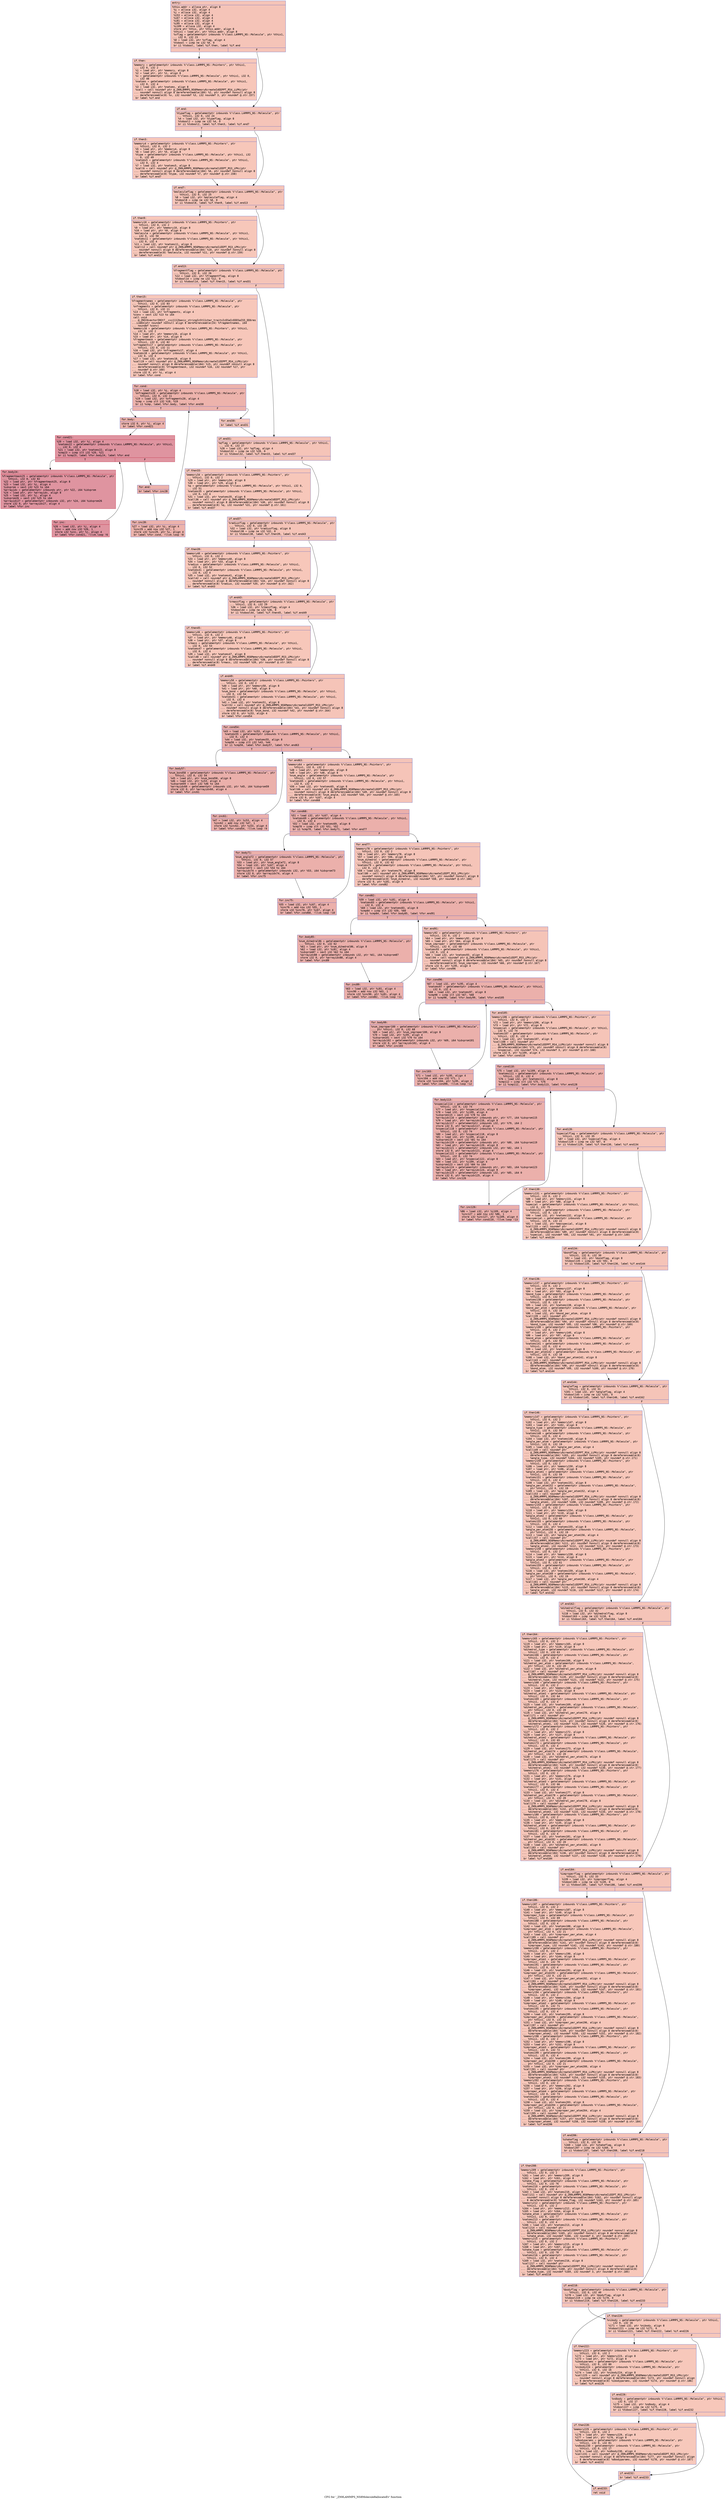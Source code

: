 digraph "CFG for '_ZN9LAMMPS_NS8Molecule8allocateEv' function" {
	label="CFG for '_ZN9LAMMPS_NS8Molecule8allocateEv' function";

	Node0x558e60829920 [shape=record,color="#3d50c3ff", style=filled, fillcolor="#e97a5f70" fontname="Courier",label="{entry:\l|  %this.addr = alloca ptr, align 8\l  %i = alloca i32, align 4\l  %j = alloca i32, align 4\l  %i53 = alloca i32, align 4\l  %i67 = alloca i32, align 4\l  %i81 = alloca i32, align 4\l  %i95 = alloca i32, align 4\l  %i109 = alloca i32, align 4\l  store ptr %this, ptr %this.addr, align 8\l  %this1 = load ptr, ptr %this.addr, align 8\l  %xflag = getelementptr inbounds %\"class.LAMMPS_NS::Molecule\", ptr %this1,\l... i32 0, i32 23\l  %0 = load i32, ptr %xflag, align 4\l  %tobool = icmp ne i32 %0, 0\l  br i1 %tobool, label %if.then, label %if.end\l|{<s0>T|<s1>F}}"];
	Node0x558e60829920:s0 -> Node0x558e6082a220[tooltip="entry -> if.then\nProbability 62.50%" ];
	Node0x558e60829920:s1 -> Node0x558e6082a290[tooltip="entry -> if.end\nProbability 37.50%" ];
	Node0x558e6082a220 [shape=record,color="#3d50c3ff", style=filled, fillcolor="#ec7f6370" fontname="Courier",label="{if.then:\l|  %memory = getelementptr inbounds %\"class.LAMMPS_NS::Pointers\", ptr %this1,\l... i32 0, i32 2\l  %1 = load ptr, ptr %memory, align 8\l  %2 = load ptr, ptr %1, align 8\l  %x = getelementptr inbounds %\"class.LAMMPS_NS::Molecule\", ptr %this1, i32 0,\l... i32 48\l  %natoms = getelementptr inbounds %\"class.LAMMPS_NS::Molecule\", ptr %this1,\l... i32 0, i32 4\l  %3 = load i32, ptr %natoms, align 8\l  %call = call noundef ptr @_ZN9LAMMPS_NS6Memory6createIdEEPPT_RS4_iiPKc(ptr\l... noundef nonnull align 8 dereferenceable(184) %2, ptr noundef nonnull align 8\l... dereferenceable(8) %x, i32 noundef %3, i32 noundef 3, ptr noundef @.str.157)\l  br label %if.end\l}"];
	Node0x558e6082a220 -> Node0x558e6082a290[tooltip="if.then -> if.end\nProbability 100.00%" ];
	Node0x558e6082a290 [shape=record,color="#3d50c3ff", style=filled, fillcolor="#e97a5f70" fontname="Courier",label="{if.end:\l|  %typeflag = getelementptr inbounds %\"class.LAMMPS_NS::Molecule\", ptr\l... %this1, i32 0, i32 24\l  %4 = load i32, ptr %typeflag, align 8\l  %tobool2 = icmp ne i32 %4, 0\l  br i1 %tobool2, label %if.then3, label %if.end7\l|{<s0>T|<s1>F}}"];
	Node0x558e6082a290:s0 -> Node0x558e6082acf0[tooltip="if.end -> if.then3\nProbability 62.50%" ];
	Node0x558e6082a290:s1 -> Node0x558e6082ad70[tooltip="if.end -> if.end7\nProbability 37.50%" ];
	Node0x558e6082acf0 [shape=record,color="#3d50c3ff", style=filled, fillcolor="#ec7f6370" fontname="Courier",label="{if.then3:\l|  %memory4 = getelementptr inbounds %\"class.LAMMPS_NS::Pointers\", ptr\l... %this1, i32 0, i32 2\l  %5 = load ptr, ptr %memory4, align 8\l  %6 = load ptr, ptr %5, align 8\l  %type = getelementptr inbounds %\"class.LAMMPS_NS::Molecule\", ptr %this1, i32\l... 0, i32 49\l  %natoms5 = getelementptr inbounds %\"class.LAMMPS_NS::Molecule\", ptr %this1,\l... i32 0, i32 4\l  %7 = load i32, ptr %natoms5, align 8\l  %call6 = call noundef ptr @_ZN9LAMMPS_NS6Memory6createIiEEPT_RS3_iPKc(ptr\l... noundef nonnull align 8 dereferenceable(184) %6, ptr noundef nonnull align 8\l... dereferenceable(8) %type, i32 noundef %7, ptr noundef @.str.158)\l  br label %if.end7\l}"];
	Node0x558e6082acf0 -> Node0x558e6082ad70[tooltip="if.then3 -> if.end7\nProbability 100.00%" ];
	Node0x558e6082ad70 [shape=record,color="#3d50c3ff", style=filled, fillcolor="#e97a5f70" fontname="Courier",label="{if.end7:\l|  %moleculeflag = getelementptr inbounds %\"class.LAMMPS_NS::Molecule\", ptr\l... %this1, i32 0, i32 25\l  %8 = load i32, ptr %moleculeflag, align 4\l  %tobool8 = icmp ne i32 %8, 0\l  br i1 %tobool8, label %if.then9, label %if.end13\l|{<s0>T|<s1>F}}"];
	Node0x558e6082ad70:s0 -> Node0x558e6082b870[tooltip="if.end7 -> if.then9\nProbability 62.50%" ];
	Node0x558e6082ad70:s1 -> Node0x558e6082b8f0[tooltip="if.end7 -> if.end13\nProbability 37.50%" ];
	Node0x558e6082b870 [shape=record,color="#3d50c3ff", style=filled, fillcolor="#ec7f6370" fontname="Courier",label="{if.then9:\l|  %memory10 = getelementptr inbounds %\"class.LAMMPS_NS::Pointers\", ptr\l... %this1, i32 0, i32 2\l  %9 = load ptr, ptr %memory10, align 8\l  %10 = load ptr, ptr %9, align 8\l  %molecule = getelementptr inbounds %\"class.LAMMPS_NS::Molecule\", ptr %this1,\l... i32 0, i32 50\l  %natoms11 = getelementptr inbounds %\"class.LAMMPS_NS::Molecule\", ptr %this1,\l... i32 0, i32 4\l  %11 = load i32, ptr %natoms11, align 8\l  %call12 = call noundef ptr @_ZN9LAMMPS_NS6Memory6createIiEEPT_RS3_iPKc(ptr\l... noundef nonnull align 8 dereferenceable(184) %10, ptr noundef nonnull align 8\l... dereferenceable(8) %molecule, i32 noundef %11, ptr noundef @.str.159)\l  br label %if.end13\l}"];
	Node0x558e6082b870 -> Node0x558e6082b8f0[tooltip="if.then9 -> if.end13\nProbability 100.00%" ];
	Node0x558e6082b8f0 [shape=record,color="#3d50c3ff", style=filled, fillcolor="#e97a5f70" fontname="Courier",label="{if.end13:\l|  %fragmentflag = getelementptr inbounds %\"class.LAMMPS_NS::Molecule\", ptr\l... %this1, i32 0, i32 26\l  %12 = load i32, ptr %fragmentflag, align 8\l  %tobool14 = icmp ne i32 %12, 0\l  br i1 %tobool14, label %if.then15, label %if.end31\l|{<s0>T|<s1>F}}"];
	Node0x558e6082b8f0:s0 -> Node0x558e6082c2a0[tooltip="if.end13 -> if.then15\nProbability 62.50%" ];
	Node0x558e6082b8f0:s1 -> Node0x558e6082c320[tooltip="if.end13 -> if.end31\nProbability 37.50%" ];
	Node0x558e6082c2a0 [shape=record,color="#3d50c3ff", style=filled, fillcolor="#ec7f6370" fontname="Courier",label="{if.then15:\l|  %fragmentnames = getelementptr inbounds %\"class.LAMMPS_NS::Molecule\", ptr\l... %this1, i32 0, i32 83\l  %nfragments = getelementptr inbounds %\"class.LAMMPS_NS::Molecule\", ptr\l... %this1, i32 0, i32 11\l  %13 = load i32, ptr %nfragments, align 4\l  %conv = sext i32 %13 to i64\l  call void\l... @_ZNSt6vectorINSt7__cxx1112basic_stringIcSt11char_traitsIcESaIcEEESaIS5_EE6res\l...izeEm(ptr noundef nonnull align 8 dereferenceable(24) %fragmentnames, i64\l... noundef %conv)\l  %memory16 = getelementptr inbounds %\"class.LAMMPS_NS::Pointers\", ptr %this1,\l... i32 0, i32 2\l  %14 = load ptr, ptr %memory16, align 8\l  %15 = load ptr, ptr %14, align 8\l  %fragmentmask = getelementptr inbounds %\"class.LAMMPS_NS::Molecule\", ptr\l... %this1, i32 0, i32 82\l  %nfragments17 = getelementptr inbounds %\"class.LAMMPS_NS::Molecule\", ptr\l... %this1, i32 0, i32 11\l  %16 = load i32, ptr %nfragments17, align 4\l  %natoms18 = getelementptr inbounds %\"class.LAMMPS_NS::Molecule\", ptr %this1,\l... i32 0, i32 4\l  %17 = load i32, ptr %natoms18, align 8\l  %call19 = call noundef ptr @_ZN9LAMMPS_NS6Memory6createIiEEPPT_RS4_iiPKc(ptr\l... noundef nonnull align 8 dereferenceable(184) %15, ptr noundef nonnull align 8\l... dereferenceable(8) %fragmentmask, i32 noundef %16, i32 noundef %17, ptr\l... noundef @.str.160)\l  store i32 0, ptr %i, align 4\l  br label %for.cond\l}"];
	Node0x558e6082c2a0 -> Node0x558e6082d170[tooltip="if.then15 -> for.cond\nProbability 100.00%" ];
	Node0x558e6082d170 [shape=record,color="#3d50c3ff", style=filled, fillcolor="#d6524470" fontname="Courier",label="{for.cond:\l|  %18 = load i32, ptr %i, align 4\l  %nfragments20 = getelementptr inbounds %\"class.LAMMPS_NS::Molecule\", ptr\l... %this1, i32 0, i32 11\l  %19 = load i32, ptr %nfragments20, align 4\l  %cmp = icmp slt i32 %18, %19\l  br i1 %cmp, label %for.body, label %for.end30\l|{<s0>T|<s1>F}}"];
	Node0x558e6082d170:s0 -> Node0x558e6082d4b0[tooltip="for.cond -> for.body\nProbability 96.88%" ];
	Node0x558e6082d170:s1 -> Node0x558e6082b150[tooltip="for.cond -> for.end30\nProbability 3.12%" ];
	Node0x558e6082d4b0 [shape=record,color="#3d50c3ff", style=filled, fillcolor="#d6524470" fontname="Courier",label="{for.body:\l|  store i32 0, ptr %j, align 4\l  br label %for.cond21\l}"];
	Node0x558e6082d4b0 -> Node0x558e6082b350[tooltip="for.body -> for.cond21\nProbability 100.00%" ];
	Node0x558e6082b350 [shape=record,color="#b70d28ff", style=filled, fillcolor="#b70d2870" fontname="Courier",label="{for.cond21:\l|  %20 = load i32, ptr %j, align 4\l  %natoms22 = getelementptr inbounds %\"class.LAMMPS_NS::Molecule\", ptr %this1,\l... i32 0, i32 4\l  %21 = load i32, ptr %natoms22, align 8\l  %cmp23 = icmp slt i32 %20, %21\l  br i1 %cmp23, label %for.body24, label %for.end\l|{<s0>T|<s1>F}}"];
	Node0x558e6082b350:s0 -> Node0x558e6084fc20[tooltip="for.cond21 -> for.body24\nProbability 96.88%" ];
	Node0x558e6082b350:s1 -> Node0x558e6084fca0[tooltip="for.cond21 -> for.end\nProbability 3.12%" ];
	Node0x558e6084fc20 [shape=record,color="#b70d28ff", style=filled, fillcolor="#b70d2870" fontname="Courier",label="{for.body24:\l|  %fragmentmask25 = getelementptr inbounds %\"class.LAMMPS_NS::Molecule\", ptr\l... %this1, i32 0, i32 82\l  %22 = load ptr, ptr %fragmentmask25, align 8\l  %23 = load i32, ptr %i, align 4\l  %idxprom = sext i32 %23 to i64\l  %arrayidx = getelementptr inbounds ptr, ptr %22, i64 %idxprom\l  %24 = load ptr, ptr %arrayidx, align 8\l  %25 = load i32, ptr %j, align 4\l  %idxprom26 = sext i32 %25 to i64\l  %arrayidx27 = getelementptr inbounds i32, ptr %24, i64 %idxprom26\l  store i32 0, ptr %arrayidx27, align 4\l  br label %for.inc\l}"];
	Node0x558e6084fc20 -> Node0x558e60850480[tooltip="for.body24 -> for.inc\nProbability 100.00%" ];
	Node0x558e60850480 [shape=record,color="#b70d28ff", style=filled, fillcolor="#b70d2870" fontname="Courier",label="{for.inc:\l|  %26 = load i32, ptr %j, align 4\l  %inc = add nsw i32 %26, 1\l  store i32 %inc, ptr %j, align 4\l  br label %for.cond21, !llvm.loop !6\l}"];
	Node0x558e60850480 -> Node0x558e6082b350[tooltip="for.inc -> for.cond21\nProbability 100.00%" ];
	Node0x558e6084fca0 [shape=record,color="#3d50c3ff", style=filled, fillcolor="#d6524470" fontname="Courier",label="{for.end:\l|  br label %for.inc28\l}"];
	Node0x558e6084fca0 -> Node0x558e608508b0[tooltip="for.end -> for.inc28\nProbability 100.00%" ];
	Node0x558e608508b0 [shape=record,color="#3d50c3ff", style=filled, fillcolor="#d6524470" fontname="Courier",label="{for.inc28:\l|  %27 = load i32, ptr %i, align 4\l  %inc29 = add nsw i32 %27, 1\l  store i32 %inc29, ptr %i, align 4\l  br label %for.cond, !llvm.loop !8\l}"];
	Node0x558e608508b0 -> Node0x558e6082d170[tooltip="for.inc28 -> for.cond\nProbability 100.00%" ];
	Node0x558e6082b150 [shape=record,color="#3d50c3ff", style=filled, fillcolor="#ec7f6370" fontname="Courier",label="{for.end30:\l|  br label %if.end31\l}"];
	Node0x558e6082b150 -> Node0x558e6082c320[tooltip="for.end30 -> if.end31\nProbability 100.00%" ];
	Node0x558e6082c320 [shape=record,color="#3d50c3ff", style=filled, fillcolor="#e97a5f70" fontname="Courier",label="{if.end31:\l|  %qflag = getelementptr inbounds %\"class.LAMMPS_NS::Molecule\", ptr %this1,\l... i32 0, i32 27\l  %28 = load i32, ptr %qflag, align 4\l  %tobool32 = icmp ne i32 %28, 0\l  br i1 %tobool32, label %if.then33, label %if.end37\l|{<s0>T|<s1>F}}"];
	Node0x558e6082c320:s0 -> Node0x558e60850fc0[tooltip="if.end31 -> if.then33\nProbability 62.50%" ];
	Node0x558e6082c320:s1 -> Node0x558e60851040[tooltip="if.end31 -> if.end37\nProbability 37.50%" ];
	Node0x558e60850fc0 [shape=record,color="#3d50c3ff", style=filled, fillcolor="#ec7f6370" fontname="Courier",label="{if.then33:\l|  %memory34 = getelementptr inbounds %\"class.LAMMPS_NS::Pointers\", ptr\l... %this1, i32 0, i32 2\l  %29 = load ptr, ptr %memory34, align 8\l  %30 = load ptr, ptr %29, align 8\l  %q = getelementptr inbounds %\"class.LAMMPS_NS::Molecule\", ptr %this1, i32 0,\l... i32 51\l  %natoms35 = getelementptr inbounds %\"class.LAMMPS_NS::Molecule\", ptr %this1,\l... i32 0, i32 4\l  %31 = load i32, ptr %natoms35, align 8\l  %call36 = call noundef ptr @_ZN9LAMMPS_NS6Memory6createIdEEPT_RS3_iPKc(ptr\l... noundef nonnull align 8 dereferenceable(184) %30, ptr noundef nonnull align 8\l... dereferenceable(8) %q, i32 noundef %31, ptr noundef @.str.161)\l  br label %if.end37\l}"];
	Node0x558e60850fc0 -> Node0x558e60851040[tooltip="if.then33 -> if.end37\nProbability 100.00%" ];
	Node0x558e60851040 [shape=record,color="#3d50c3ff", style=filled, fillcolor="#e97a5f70" fontname="Courier",label="{if.end37:\l|  %radiusflag = getelementptr inbounds %\"class.LAMMPS_NS::Molecule\", ptr\l... %this1, i32 0, i32 28\l  %32 = load i32, ptr %radiusflag, align 8\l  %tobool38 = icmp ne i32 %32, 0\l  br i1 %tobool38, label %if.then39, label %if.end43\l|{<s0>T|<s1>F}}"];
	Node0x558e60851040:s0 -> Node0x558e60851ae0[tooltip="if.end37 -> if.then39\nProbability 62.50%" ];
	Node0x558e60851040:s1 -> Node0x558e60851b60[tooltip="if.end37 -> if.end43\nProbability 37.50%" ];
	Node0x558e60851ae0 [shape=record,color="#3d50c3ff", style=filled, fillcolor="#ec7f6370" fontname="Courier",label="{if.then39:\l|  %memory40 = getelementptr inbounds %\"class.LAMMPS_NS::Pointers\", ptr\l... %this1, i32 0, i32 2\l  %33 = load ptr, ptr %memory40, align 8\l  %34 = load ptr, ptr %33, align 8\l  %radius = getelementptr inbounds %\"class.LAMMPS_NS::Molecule\", ptr %this1,\l... i32 0, i32 52\l  %natoms41 = getelementptr inbounds %\"class.LAMMPS_NS::Molecule\", ptr %this1,\l... i32 0, i32 4\l  %35 = load i32, ptr %natoms41, align 8\l  %call42 = call noundef ptr @_ZN9LAMMPS_NS6Memory6createIdEEPT_RS3_iPKc(ptr\l... noundef nonnull align 8 dereferenceable(184) %34, ptr noundef nonnull align 8\l... dereferenceable(8) %radius, i32 noundef %35, ptr noundef @.str.162)\l  br label %if.end43\l}"];
	Node0x558e60851ae0 -> Node0x558e60851b60[tooltip="if.then39 -> if.end43\nProbability 100.00%" ];
	Node0x558e60851b60 [shape=record,color="#3d50c3ff", style=filled, fillcolor="#e97a5f70" fontname="Courier",label="{if.end43:\l|  %rmassflag = getelementptr inbounds %\"class.LAMMPS_NS::Molecule\", ptr\l... %this1, i32 0, i32 29\l  %36 = load i32, ptr %rmassflag, align 4\l  %tobool44 = icmp ne i32 %36, 0\l  br i1 %tobool44, label %if.then45, label %if.end49\l|{<s0>T|<s1>F}}"];
	Node0x558e60851b60:s0 -> Node0x558e60852520[tooltip="if.end43 -> if.then45\nProbability 62.50%" ];
	Node0x558e60851b60:s1 -> Node0x558e608525a0[tooltip="if.end43 -> if.end49\nProbability 37.50%" ];
	Node0x558e60852520 [shape=record,color="#3d50c3ff", style=filled, fillcolor="#ec7f6370" fontname="Courier",label="{if.then45:\l|  %memory46 = getelementptr inbounds %\"class.LAMMPS_NS::Pointers\", ptr\l... %this1, i32 0, i32 2\l  %37 = load ptr, ptr %memory46, align 8\l  %38 = load ptr, ptr %37, align 8\l  %rmass = getelementptr inbounds %\"class.LAMMPS_NS::Molecule\", ptr %this1,\l... i32 0, i32 53\l  %natoms47 = getelementptr inbounds %\"class.LAMMPS_NS::Molecule\", ptr %this1,\l... i32 0, i32 4\l  %39 = load i32, ptr %natoms47, align 8\l  %call48 = call noundef ptr @_ZN9LAMMPS_NS6Memory6createIdEEPT_RS3_iPKc(ptr\l... noundef nonnull align 8 dereferenceable(184) %38, ptr noundef nonnull align 8\l... dereferenceable(8) %rmass, i32 noundef %39, ptr noundef @.str.163)\l  br label %if.end49\l}"];
	Node0x558e60852520 -> Node0x558e608525a0[tooltip="if.then45 -> if.end49\nProbability 100.00%" ];
	Node0x558e608525a0 [shape=record,color="#3d50c3ff", style=filled, fillcolor="#e97a5f70" fontname="Courier",label="{if.end49:\l|  %memory50 = getelementptr inbounds %\"class.LAMMPS_NS::Pointers\", ptr\l... %this1, i32 0, i32 2\l  %40 = load ptr, ptr %memory50, align 8\l  %41 = load ptr, ptr %40, align 8\l  %num_bond = getelementptr inbounds %\"class.LAMMPS_NS::Molecule\", ptr %this1,\l... i32 0, i32 54\l  %natoms51 = getelementptr inbounds %\"class.LAMMPS_NS::Molecule\", ptr %this1,\l... i32 0, i32 4\l  %42 = load i32, ptr %natoms51, align 8\l  %call52 = call noundef ptr @_ZN9LAMMPS_NS6Memory6createIiEEPT_RS3_iPKc(ptr\l... noundef nonnull align 8 dereferenceable(184) %41, ptr noundef nonnull align 8\l... dereferenceable(8) %num_bond, i32 noundef %42, ptr noundef @.str.164)\l  store i32 0, ptr %i53, align 4\l  br label %for.cond54\l}"];
	Node0x558e608525a0 -> Node0x558e60853380[tooltip="if.end49 -> for.cond54\nProbability 100.00%" ];
	Node0x558e60853380 [shape=record,color="#3d50c3ff", style=filled, fillcolor="#d24b4070" fontname="Courier",label="{for.cond54:\l|  %43 = load i32, ptr %i53, align 4\l  %natoms55 = getelementptr inbounds %\"class.LAMMPS_NS::Molecule\", ptr %this1,\l... i32 0, i32 4\l  %44 = load i32, ptr %natoms55, align 8\l  %cmp56 = icmp slt i32 %43, %44\l  br i1 %cmp56, label %for.body57, label %for.end63\l|{<s0>T|<s1>F}}"];
	Node0x558e60853380:s0 -> Node0x558e6084f390[tooltip="for.cond54 -> for.body57\nProbability 96.88%" ];
	Node0x558e60853380:s1 -> Node0x558e6084f410[tooltip="for.cond54 -> for.end63\nProbability 3.12%" ];
	Node0x558e6084f390 [shape=record,color="#3d50c3ff", style=filled, fillcolor="#d24b4070" fontname="Courier",label="{for.body57:\l|  %num_bond58 = getelementptr inbounds %\"class.LAMMPS_NS::Molecule\", ptr\l... %this1, i32 0, i32 54\l  %45 = load ptr, ptr %num_bond58, align 8\l  %46 = load i32, ptr %i53, align 4\l  %idxprom59 = sext i32 %46 to i64\l  %arrayidx60 = getelementptr inbounds i32, ptr %45, i64 %idxprom59\l  store i32 0, ptr %arrayidx60, align 4\l  br label %for.inc61\l}"];
	Node0x558e6084f390 -> Node0x558e6084f940[tooltip="for.body57 -> for.inc61\nProbability 100.00%" ];
	Node0x558e6084f940 [shape=record,color="#3d50c3ff", style=filled, fillcolor="#d24b4070" fontname="Courier",label="{for.inc61:\l|  %47 = load i32, ptr %i53, align 4\l  %inc62 = add nsw i32 %47, 1\l  store i32 %inc62, ptr %i53, align 4\l  br label %for.cond54, !llvm.loop !9\l}"];
	Node0x558e6084f940 -> Node0x558e60853380[tooltip="for.inc61 -> for.cond54\nProbability 100.00%" ];
	Node0x558e6084f410 [shape=record,color="#3d50c3ff", style=filled, fillcolor="#e97a5f70" fontname="Courier",label="{for.end63:\l|  %memory64 = getelementptr inbounds %\"class.LAMMPS_NS::Pointers\", ptr\l... %this1, i32 0, i32 2\l  %48 = load ptr, ptr %memory64, align 8\l  %49 = load ptr, ptr %48, align 8\l  %num_angle = getelementptr inbounds %\"class.LAMMPS_NS::Molecule\", ptr\l... %this1, i32 0, i32 57\l  %natoms65 = getelementptr inbounds %\"class.LAMMPS_NS::Molecule\", ptr %this1,\l... i32 0, i32 4\l  %50 = load i32, ptr %natoms65, align 8\l  %call66 = call noundef ptr @_ZN9LAMMPS_NS6Memory6createIiEEPT_RS3_iPKc(ptr\l... noundef nonnull align 8 dereferenceable(184) %49, ptr noundef nonnull align 8\l... dereferenceable(8) %num_angle, i32 noundef %50, ptr noundef @.str.165)\l  store i32 0, ptr %i67, align 4\l  br label %for.cond68\l}"];
	Node0x558e6084f410 -> Node0x558e608555b0[tooltip="for.end63 -> for.cond68\nProbability 100.00%" ];
	Node0x558e608555b0 [shape=record,color="#3d50c3ff", style=filled, fillcolor="#d24b4070" fontname="Courier",label="{for.cond68:\l|  %51 = load i32, ptr %i67, align 4\l  %natoms69 = getelementptr inbounds %\"class.LAMMPS_NS::Molecule\", ptr %this1,\l... i32 0, i32 4\l  %52 = load i32, ptr %natoms69, align 8\l  %cmp70 = icmp slt i32 %51, %52\l  br i1 %cmp70, label %for.body71, label %for.end77\l|{<s0>T|<s1>F}}"];
	Node0x558e608555b0:s0 -> Node0x558e608558f0[tooltip="for.cond68 -> for.body71\nProbability 96.88%" ];
	Node0x558e608555b0:s1 -> Node0x558e60855970[tooltip="for.cond68 -> for.end77\nProbability 3.12%" ];
	Node0x558e608558f0 [shape=record,color="#3d50c3ff", style=filled, fillcolor="#d24b4070" fontname="Courier",label="{for.body71:\l|  %num_angle72 = getelementptr inbounds %\"class.LAMMPS_NS::Molecule\", ptr\l... %this1, i32 0, i32 57\l  %53 = load ptr, ptr %num_angle72, align 8\l  %54 = load i32, ptr %i67, align 4\l  %idxprom73 = sext i32 %54 to i64\l  %arrayidx74 = getelementptr inbounds i32, ptr %53, i64 %idxprom73\l  store i32 0, ptr %arrayidx74, align 4\l  br label %for.inc75\l}"];
	Node0x558e608558f0 -> Node0x558e60855ea0[tooltip="for.body71 -> for.inc75\nProbability 100.00%" ];
	Node0x558e60855ea0 [shape=record,color="#3d50c3ff", style=filled, fillcolor="#d24b4070" fontname="Courier",label="{for.inc75:\l|  %55 = load i32, ptr %i67, align 4\l  %inc76 = add nsw i32 %55, 1\l  store i32 %inc76, ptr %i67, align 4\l  br label %for.cond68, !llvm.loop !10\l}"];
	Node0x558e60855ea0 -> Node0x558e608555b0[tooltip="for.inc75 -> for.cond68\nProbability 100.00%" ];
	Node0x558e60855970 [shape=record,color="#3d50c3ff", style=filled, fillcolor="#e97a5f70" fontname="Courier",label="{for.end77:\l|  %memory78 = getelementptr inbounds %\"class.LAMMPS_NS::Pointers\", ptr\l... %this1, i32 0, i32 2\l  %56 = load ptr, ptr %memory78, align 8\l  %57 = load ptr, ptr %56, align 8\l  %num_dihedral = getelementptr inbounds %\"class.LAMMPS_NS::Molecule\", ptr\l... %this1, i32 0, i32 62\l  %natoms79 = getelementptr inbounds %\"class.LAMMPS_NS::Molecule\", ptr %this1,\l... i32 0, i32 4\l  %58 = load i32, ptr %natoms79, align 8\l  %call80 = call noundef ptr @_ZN9LAMMPS_NS6Memory6createIiEEPT_RS3_iPKc(ptr\l... noundef nonnull align 8 dereferenceable(184) %57, ptr noundef nonnull align 8\l... dereferenceable(8) %num_dihedral, i32 noundef %58, ptr noundef @.str.166)\l  store i32 0, ptr %i81, align 4\l  br label %for.cond82\l}"];
	Node0x558e60855970 -> Node0x558e608569d0[tooltip="for.end77 -> for.cond82\nProbability 100.00%" ];
	Node0x558e608569d0 [shape=record,color="#3d50c3ff", style=filled, fillcolor="#d24b4070" fontname="Courier",label="{for.cond82:\l|  %59 = load i32, ptr %i81, align 4\l  %natoms83 = getelementptr inbounds %\"class.LAMMPS_NS::Molecule\", ptr %this1,\l... i32 0, i32 4\l  %60 = load i32, ptr %natoms83, align 8\l  %cmp84 = icmp slt i32 %59, %60\l  br i1 %cmp84, label %for.body85, label %for.end91\l|{<s0>T|<s1>F}}"];
	Node0x558e608569d0:s0 -> Node0x558e60856d10[tooltip="for.cond82 -> for.body85\nProbability 96.88%" ];
	Node0x558e608569d0:s1 -> Node0x558e60856d90[tooltip="for.cond82 -> for.end91\nProbability 3.12%" ];
	Node0x558e60856d10 [shape=record,color="#3d50c3ff", style=filled, fillcolor="#d24b4070" fontname="Courier",label="{for.body85:\l|  %num_dihedral86 = getelementptr inbounds %\"class.LAMMPS_NS::Molecule\", ptr\l... %this1, i32 0, i32 62\l  %61 = load ptr, ptr %num_dihedral86, align 8\l  %62 = load i32, ptr %i81, align 4\l  %idxprom87 = sext i32 %62 to i64\l  %arrayidx88 = getelementptr inbounds i32, ptr %61, i64 %idxprom87\l  store i32 0, ptr %arrayidx88, align 4\l  br label %for.inc89\l}"];
	Node0x558e60856d10 -> Node0x558e608572c0[tooltip="for.body85 -> for.inc89\nProbability 100.00%" ];
	Node0x558e608572c0 [shape=record,color="#3d50c3ff", style=filled, fillcolor="#d24b4070" fontname="Courier",label="{for.inc89:\l|  %63 = load i32, ptr %i81, align 4\l  %inc90 = add nsw i32 %63, 1\l  store i32 %inc90, ptr %i81, align 4\l  br label %for.cond82, !llvm.loop !11\l}"];
	Node0x558e608572c0 -> Node0x558e608569d0[tooltip="for.inc89 -> for.cond82\nProbability 100.00%" ];
	Node0x558e60856d90 [shape=record,color="#3d50c3ff", style=filled, fillcolor="#e97a5f70" fontname="Courier",label="{for.end91:\l|  %memory92 = getelementptr inbounds %\"class.LAMMPS_NS::Pointers\", ptr\l... %this1, i32 0, i32 2\l  %64 = load ptr, ptr %memory92, align 8\l  %65 = load ptr, ptr %64, align 8\l  %num_improper = getelementptr inbounds %\"class.LAMMPS_NS::Molecule\", ptr\l... %this1, i32 0, i32 68\l  %natoms93 = getelementptr inbounds %\"class.LAMMPS_NS::Molecule\", ptr %this1,\l... i32 0, i32 4\l  %66 = load i32, ptr %natoms93, align 8\l  %call94 = call noundef ptr @_ZN9LAMMPS_NS6Memory6createIiEEPT_RS3_iPKc(ptr\l... noundef nonnull align 8 dereferenceable(184) %65, ptr noundef nonnull align 8\l... dereferenceable(8) %num_improper, i32 noundef %66, ptr noundef @.str.167)\l  store i32 0, ptr %i95, align 4\l  br label %for.cond96\l}"];
	Node0x558e60856d90 -> Node0x558e60857df0[tooltip="for.end91 -> for.cond96\nProbability 100.00%" ];
	Node0x558e60857df0 [shape=record,color="#3d50c3ff", style=filled, fillcolor="#d24b4070" fontname="Courier",label="{for.cond96:\l|  %67 = load i32, ptr %i95, align 4\l  %natoms97 = getelementptr inbounds %\"class.LAMMPS_NS::Molecule\", ptr %this1,\l... i32 0, i32 4\l  %68 = load i32, ptr %natoms97, align 8\l  %cmp98 = icmp slt i32 %67, %68\l  br i1 %cmp98, label %for.body99, label %for.end105\l|{<s0>T|<s1>F}}"];
	Node0x558e60857df0:s0 -> Node0x558e60858130[tooltip="for.cond96 -> for.body99\nProbability 96.88%" ];
	Node0x558e60857df0:s1 -> Node0x558e608581b0[tooltip="for.cond96 -> for.end105\nProbability 3.12%" ];
	Node0x558e60858130 [shape=record,color="#3d50c3ff", style=filled, fillcolor="#d24b4070" fontname="Courier",label="{for.body99:\l|  %num_improper100 = getelementptr inbounds %\"class.LAMMPS_NS::Molecule\",\l... ptr %this1, i32 0, i32 68\l  %69 = load ptr, ptr %num_improper100, align 8\l  %70 = load i32, ptr %i95, align 4\l  %idxprom101 = sext i32 %70 to i64\l  %arrayidx102 = getelementptr inbounds i32, ptr %69, i64 %idxprom101\l  store i32 0, ptr %arrayidx102, align 4\l  br label %for.inc103\l}"];
	Node0x558e60858130 -> Node0x558e608586e0[tooltip="for.body99 -> for.inc103\nProbability 100.00%" ];
	Node0x558e608586e0 [shape=record,color="#3d50c3ff", style=filled, fillcolor="#d24b4070" fontname="Courier",label="{for.inc103:\l|  %71 = load i32, ptr %i95, align 4\l  %inc104 = add nsw i32 %71, 1\l  store i32 %inc104, ptr %i95, align 4\l  br label %for.cond96, !llvm.loop !12\l}"];
	Node0x558e608586e0 -> Node0x558e60857df0[tooltip="for.inc103 -> for.cond96\nProbability 100.00%" ];
	Node0x558e608581b0 [shape=record,color="#3d50c3ff", style=filled, fillcolor="#e97a5f70" fontname="Courier",label="{for.end105:\l|  %memory106 = getelementptr inbounds %\"class.LAMMPS_NS::Pointers\", ptr\l... %this1, i32 0, i32 2\l  %72 = load ptr, ptr %memory106, align 8\l  %73 = load ptr, ptr %72, align 8\l  %nspecial = getelementptr inbounds %\"class.LAMMPS_NS::Molecule\", ptr %this1,\l... i32 0, i32 74\l  %natoms107 = getelementptr inbounds %\"class.LAMMPS_NS::Molecule\", ptr\l... %this1, i32 0, i32 4\l  %74 = load i32, ptr %natoms107, align 8\l  %call108 = call noundef ptr\l... @_ZN9LAMMPS_NS6Memory6createIiEEPPT_RS4_iiPKc(ptr noundef nonnull align 8\l... dereferenceable(184) %73, ptr noundef nonnull align 8 dereferenceable(8)\l... %nspecial, i32 noundef %74, i32 noundef 3, ptr noundef @.str.168)\l  store i32 0, ptr %i109, align 4\l  br label %for.cond110\l}"];
	Node0x558e608581b0 -> Node0x558e60859230[tooltip="for.end105 -> for.cond110\nProbability 100.00%" ];
	Node0x558e60859230 [shape=record,color="#3d50c3ff", style=filled, fillcolor="#d24b4070" fontname="Courier",label="{for.cond110:\l|  %75 = load i32, ptr %i109, align 4\l  %natoms111 = getelementptr inbounds %\"class.LAMMPS_NS::Molecule\", ptr\l... %this1, i32 0, i32 4\l  %76 = load i32, ptr %natoms111, align 8\l  %cmp112 = icmp slt i32 %75, %76\l  br i1 %cmp112, label %for.body113, label %for.end128\l|{<s0>T|<s1>F}}"];
	Node0x558e60859230:s0 -> Node0x558e60859570[tooltip="for.cond110 -> for.body113\nProbability 96.88%" ];
	Node0x558e60859230:s1 -> Node0x558e608595f0[tooltip="for.cond110 -> for.end128\nProbability 3.12%" ];
	Node0x558e60859570 [shape=record,color="#3d50c3ff", style=filled, fillcolor="#d24b4070" fontname="Courier",label="{for.body113:\l|  %nspecial114 = getelementptr inbounds %\"class.LAMMPS_NS::Molecule\", ptr\l... %this1, i32 0, i32 74\l  %77 = load ptr, ptr %nspecial114, align 8\l  %78 = load i32, ptr %i109, align 4\l  %idxprom115 = sext i32 %78 to i64\l  %arrayidx116 = getelementptr inbounds ptr, ptr %77, i64 %idxprom115\l  %79 = load ptr, ptr %arrayidx116, align 8\l  %arrayidx117 = getelementptr inbounds i32, ptr %79, i64 2\l  store i32 0, ptr %arrayidx117, align 4\l  %nspecial118 = getelementptr inbounds %\"class.LAMMPS_NS::Molecule\", ptr\l... %this1, i32 0, i32 74\l  %80 = load ptr, ptr %nspecial118, align 8\l  %81 = load i32, ptr %i109, align 4\l  %idxprom119 = sext i32 %81 to i64\l  %arrayidx120 = getelementptr inbounds ptr, ptr %80, i64 %idxprom119\l  %82 = load ptr, ptr %arrayidx120, align 8\l  %arrayidx121 = getelementptr inbounds i32, ptr %82, i64 1\l  store i32 0, ptr %arrayidx121, align 4\l  %nspecial122 = getelementptr inbounds %\"class.LAMMPS_NS::Molecule\", ptr\l... %this1, i32 0, i32 74\l  %83 = load ptr, ptr %nspecial122, align 8\l  %84 = load i32, ptr %i109, align 4\l  %idxprom123 = sext i32 %84 to i64\l  %arrayidx124 = getelementptr inbounds ptr, ptr %83, i64 %idxprom123\l  %85 = load ptr, ptr %arrayidx124, align 8\l  %arrayidx125 = getelementptr inbounds i32, ptr %85, i64 0\l  store i32 0, ptr %arrayidx125, align 4\l  br label %for.inc126\l}"];
	Node0x558e60859570 -> Node0x558e6085a710[tooltip="for.body113 -> for.inc126\nProbability 100.00%" ];
	Node0x558e6085a710 [shape=record,color="#3d50c3ff", style=filled, fillcolor="#d24b4070" fontname="Courier",label="{for.inc126:\l|  %86 = load i32, ptr %i109, align 4\l  %inc127 = add nsw i32 %86, 1\l  store i32 %inc127, ptr %i109, align 4\l  br label %for.cond110, !llvm.loop !13\l}"];
	Node0x558e6085a710 -> Node0x558e60859230[tooltip="for.inc126 -> for.cond110\nProbability 100.00%" ];
	Node0x558e608595f0 [shape=record,color="#3d50c3ff", style=filled, fillcolor="#e97a5f70" fontname="Courier",label="{for.end128:\l|  %specialflag = getelementptr inbounds %\"class.LAMMPS_NS::Molecule\", ptr\l... %this1, i32 0, i32 35\l  %87 = load i32, ptr %specialflag, align 4\l  %tobool129 = icmp ne i32 %87, 0\l  br i1 %tobool129, label %if.then130, label %if.end134\l|{<s0>T|<s1>F}}"];
	Node0x558e608595f0:s0 -> Node0x558e6085ad40[tooltip="for.end128 -> if.then130\nProbability 62.50%" ];
	Node0x558e608595f0:s1 -> Node0x558e6085adc0[tooltip="for.end128 -> if.end134\nProbability 37.50%" ];
	Node0x558e6085ad40 [shape=record,color="#3d50c3ff", style=filled, fillcolor="#ec7f6370" fontname="Courier",label="{if.then130:\l|  %memory131 = getelementptr inbounds %\"class.LAMMPS_NS::Pointers\", ptr\l... %this1, i32 0, i32 2\l  %88 = load ptr, ptr %memory131, align 8\l  %89 = load ptr, ptr %88, align 8\l  %special = getelementptr inbounds %\"class.LAMMPS_NS::Molecule\", ptr %this1,\l... i32 0, i32 75\l  %natoms132 = getelementptr inbounds %\"class.LAMMPS_NS::Molecule\", ptr\l... %this1, i32 0, i32 4\l  %90 = load i32, ptr %natoms132, align 8\l  %maxspecial = getelementptr inbounds %\"class.LAMMPS_NS::Molecule\", ptr\l... %this1, i32 0, i32 22\l  %91 = load i32, ptr %maxspecial, align 8\l  %call133 = call noundef ptr\l... @_ZN9LAMMPS_NS6Memory6createIiEEPPT_RS4_iiPKc(ptr noundef nonnull align 8\l... dereferenceable(184) %89, ptr noundef nonnull align 8 dereferenceable(8)\l... %special, i32 noundef %90, i32 noundef %91, ptr noundef @.str.140)\l  br label %if.end134\l}"];
	Node0x558e6085ad40 -> Node0x558e6085adc0[tooltip="if.then130 -> if.end134\nProbability 100.00%" ];
	Node0x558e6085adc0 [shape=record,color="#3d50c3ff", style=filled, fillcolor="#e97a5f70" fontname="Courier",label="{if.end134:\l|  %bondflag = getelementptr inbounds %\"class.LAMMPS_NS::Molecule\", ptr\l... %this1, i32 0, i32 30\l  %92 = load i32, ptr %bondflag, align 8\l  %tobool135 = icmp ne i32 %92, 0\l  br i1 %tobool135, label %if.then136, label %if.end144\l|{<s0>T|<s1>F}}"];
	Node0x558e6085adc0:s0 -> Node0x558e6085b970[tooltip="if.end134 -> if.then136\nProbability 62.50%" ];
	Node0x558e6085adc0:s1 -> Node0x558e6085b9f0[tooltip="if.end134 -> if.end144\nProbability 37.50%" ];
	Node0x558e6085b970 [shape=record,color="#3d50c3ff", style=filled, fillcolor="#ec7f6370" fontname="Courier",label="{if.then136:\l|  %memory137 = getelementptr inbounds %\"class.LAMMPS_NS::Pointers\", ptr\l... %this1, i32 0, i32 2\l  %93 = load ptr, ptr %memory137, align 8\l  %94 = load ptr, ptr %93, align 8\l  %bond_type = getelementptr inbounds %\"class.LAMMPS_NS::Molecule\", ptr\l... %this1, i32 0, i32 55\l  %natoms138 = getelementptr inbounds %\"class.LAMMPS_NS::Molecule\", ptr\l... %this1, i32 0, i32 4\l  %95 = load i32, ptr %natoms138, align 8\l  %bond_per_atom = getelementptr inbounds %\"class.LAMMPS_NS::Molecule\", ptr\l... %this1, i32 0, i32 18\l  %96 = load i32, ptr %bond_per_atom, align 8\l  %call139 = call noundef ptr\l... @_ZN9LAMMPS_NS6Memory6createIiEEPPT_RS4_iiPKc(ptr noundef nonnull align 8\l... dereferenceable(184) %94, ptr noundef nonnull align 8 dereferenceable(8)\l... %bond_type, i32 noundef %95, i32 noundef %96, ptr noundef @.str.169)\l  %memory140 = getelementptr inbounds %\"class.LAMMPS_NS::Pointers\", ptr\l... %this1, i32 0, i32 2\l  %97 = load ptr, ptr %memory140, align 8\l  %98 = load ptr, ptr %97, align 8\l  %bond_atom = getelementptr inbounds %\"class.LAMMPS_NS::Molecule\", ptr\l... %this1, i32 0, i32 56\l  %natoms141 = getelementptr inbounds %\"class.LAMMPS_NS::Molecule\", ptr\l... %this1, i32 0, i32 4\l  %99 = load i32, ptr %natoms141, align 8\l  %bond_per_atom142 = getelementptr inbounds %\"class.LAMMPS_NS::Molecule\", ptr\l... %this1, i32 0, i32 18\l  %100 = load i32, ptr %bond_per_atom142, align 8\l  %call143 = call noundef ptr\l... @_ZN9LAMMPS_NS6Memory6createIiEEPPT_RS4_iiPKc(ptr noundef nonnull align 8\l... dereferenceable(184) %98, ptr noundef nonnull align 8 dereferenceable(8)\l... %bond_atom, i32 noundef %99, i32 noundef %100, ptr noundef @.str.170)\l  br label %if.end144\l}"];
	Node0x558e6085b970 -> Node0x558e6085b9f0[tooltip="if.then136 -> if.end144\nProbability 100.00%" ];
	Node0x558e6085b9f0 [shape=record,color="#3d50c3ff", style=filled, fillcolor="#e97a5f70" fontname="Courier",label="{if.end144:\l|  %angleflag = getelementptr inbounds %\"class.LAMMPS_NS::Molecule\", ptr\l... %this1, i32 0, i32 31\l  %101 = load i32, ptr %angleflag, align 4\l  %tobool145 = icmp ne i32 %101, 0\l  br i1 %tobool145, label %if.then146, label %if.end162\l|{<s0>T|<s1>F}}"];
	Node0x558e6085b9f0:s0 -> Node0x558e608537d0[tooltip="if.end144 -> if.then146\nProbability 62.50%" ];
	Node0x558e6085b9f0:s1 -> Node0x558e60853820[tooltip="if.end144 -> if.end162\nProbability 37.50%" ];
	Node0x558e608537d0 [shape=record,color="#3d50c3ff", style=filled, fillcolor="#ec7f6370" fontname="Courier",label="{if.then146:\l|  %memory147 = getelementptr inbounds %\"class.LAMMPS_NS::Pointers\", ptr\l... %this1, i32 0, i32 2\l  %102 = load ptr, ptr %memory147, align 8\l  %103 = load ptr, ptr %102, align 8\l  %angle_type = getelementptr inbounds %\"class.LAMMPS_NS::Molecule\", ptr\l... %this1, i32 0, i32 58\l  %natoms148 = getelementptr inbounds %\"class.LAMMPS_NS::Molecule\", ptr\l... %this1, i32 0, i32 4\l  %104 = load i32, ptr %natoms148, align 8\l  %angle_per_atom = getelementptr inbounds %\"class.LAMMPS_NS::Molecule\", ptr\l... %this1, i32 0, i32 19\l  %105 = load i32, ptr %angle_per_atom, align 4\l  %call149 = call noundef ptr\l... @_ZN9LAMMPS_NS6Memory6createIiEEPPT_RS4_iiPKc(ptr noundef nonnull align 8\l... dereferenceable(184) %103, ptr noundef nonnull align 8 dereferenceable(8)\l... %angle_type, i32 noundef %104, i32 noundef %105, ptr noundef @.str.171)\l  %memory150 = getelementptr inbounds %\"class.LAMMPS_NS::Pointers\", ptr\l... %this1, i32 0, i32 2\l  %106 = load ptr, ptr %memory150, align 8\l  %107 = load ptr, ptr %106, align 8\l  %angle_atom1 = getelementptr inbounds %\"class.LAMMPS_NS::Molecule\", ptr\l... %this1, i32 0, i32 59\l  %natoms151 = getelementptr inbounds %\"class.LAMMPS_NS::Molecule\", ptr\l... %this1, i32 0, i32 4\l  %108 = load i32, ptr %natoms151, align 8\l  %angle_per_atom152 = getelementptr inbounds %\"class.LAMMPS_NS::Molecule\",\l... ptr %this1, i32 0, i32 19\l  %109 = load i32, ptr %angle_per_atom152, align 4\l  %call153 = call noundef ptr\l... @_ZN9LAMMPS_NS6Memory6createIiEEPPT_RS4_iiPKc(ptr noundef nonnull align 8\l... dereferenceable(184) %107, ptr noundef nonnull align 8 dereferenceable(8)\l... %angle_atom1, i32 noundef %108, i32 noundef %109, ptr noundef @.str.172)\l  %memory154 = getelementptr inbounds %\"class.LAMMPS_NS::Pointers\", ptr\l... %this1, i32 0, i32 2\l  %110 = load ptr, ptr %memory154, align 8\l  %111 = load ptr, ptr %110, align 8\l  %angle_atom2 = getelementptr inbounds %\"class.LAMMPS_NS::Molecule\", ptr\l... %this1, i32 0, i32 60\l  %natoms155 = getelementptr inbounds %\"class.LAMMPS_NS::Molecule\", ptr\l... %this1, i32 0, i32 4\l  %112 = load i32, ptr %natoms155, align 8\l  %angle_per_atom156 = getelementptr inbounds %\"class.LAMMPS_NS::Molecule\",\l... ptr %this1, i32 0, i32 19\l  %113 = load i32, ptr %angle_per_atom156, align 4\l  %call157 = call noundef ptr\l... @_ZN9LAMMPS_NS6Memory6createIiEEPPT_RS4_iiPKc(ptr noundef nonnull align 8\l... dereferenceable(184) %111, ptr noundef nonnull align 8 dereferenceable(8)\l... %angle_atom2, i32 noundef %112, i32 noundef %113, ptr noundef @.str.173)\l  %memory158 = getelementptr inbounds %\"class.LAMMPS_NS::Pointers\", ptr\l... %this1, i32 0, i32 2\l  %114 = load ptr, ptr %memory158, align 8\l  %115 = load ptr, ptr %114, align 8\l  %angle_atom3 = getelementptr inbounds %\"class.LAMMPS_NS::Molecule\", ptr\l... %this1, i32 0, i32 61\l  %natoms159 = getelementptr inbounds %\"class.LAMMPS_NS::Molecule\", ptr\l... %this1, i32 0, i32 4\l  %116 = load i32, ptr %natoms159, align 8\l  %angle_per_atom160 = getelementptr inbounds %\"class.LAMMPS_NS::Molecule\",\l... ptr %this1, i32 0, i32 19\l  %117 = load i32, ptr %angle_per_atom160, align 4\l  %call161 = call noundef ptr\l... @_ZN9LAMMPS_NS6Memory6createIiEEPPT_RS4_iiPKc(ptr noundef nonnull align 8\l... dereferenceable(184) %115, ptr noundef nonnull align 8 dereferenceable(8)\l... %angle_atom3, i32 noundef %116, i32 noundef %117, ptr noundef @.str.174)\l  br label %if.end162\l}"];
	Node0x558e608537d0 -> Node0x558e60853820[tooltip="if.then146 -> if.end162\nProbability 100.00%" ];
	Node0x558e60853820 [shape=record,color="#3d50c3ff", style=filled, fillcolor="#e97a5f70" fontname="Courier",label="{if.end162:\l|  %dihedralflag = getelementptr inbounds %\"class.LAMMPS_NS::Molecule\", ptr\l... %this1, i32 0, i32 32\l  %118 = load i32, ptr %dihedralflag, align 8\l  %tobool163 = icmp ne i32 %118, 0\l  br i1 %tobool163, label %if.then164, label %if.end184\l|{<s0>T|<s1>F}}"];
	Node0x558e60853820:s0 -> Node0x558e60860220[tooltip="if.end162 -> if.then164\nProbability 62.50%" ];
	Node0x558e60853820:s1 -> Node0x558e60860270[tooltip="if.end162 -> if.end184\nProbability 37.50%" ];
	Node0x558e60860220 [shape=record,color="#3d50c3ff", style=filled, fillcolor="#ec7f6370" fontname="Courier",label="{if.then164:\l|  %memory165 = getelementptr inbounds %\"class.LAMMPS_NS::Pointers\", ptr\l... %this1, i32 0, i32 2\l  %119 = load ptr, ptr %memory165, align 8\l  %120 = load ptr, ptr %119, align 8\l  %dihedral_type = getelementptr inbounds %\"class.LAMMPS_NS::Molecule\", ptr\l... %this1, i32 0, i32 63\l  %natoms166 = getelementptr inbounds %\"class.LAMMPS_NS::Molecule\", ptr\l... %this1, i32 0, i32 4\l  %121 = load i32, ptr %natoms166, align 8\l  %dihedral_per_atom = getelementptr inbounds %\"class.LAMMPS_NS::Molecule\",\l... ptr %this1, i32 0, i32 20\l  %122 = load i32, ptr %dihedral_per_atom, align 8\l  %call167 = call noundef ptr\l... @_ZN9LAMMPS_NS6Memory6createIiEEPPT_RS4_iiPKc(ptr noundef nonnull align 8\l... dereferenceable(184) %120, ptr noundef nonnull align 8 dereferenceable(8)\l... %dihedral_type, i32 noundef %121, i32 noundef %122, ptr noundef @.str.175)\l  %memory168 = getelementptr inbounds %\"class.LAMMPS_NS::Pointers\", ptr\l... %this1, i32 0, i32 2\l  %123 = load ptr, ptr %memory168, align 8\l  %124 = load ptr, ptr %123, align 8\l  %dihedral_atom1 = getelementptr inbounds %\"class.LAMMPS_NS::Molecule\", ptr\l... %this1, i32 0, i32 64\l  %natoms169 = getelementptr inbounds %\"class.LAMMPS_NS::Molecule\", ptr\l... %this1, i32 0, i32 4\l  %125 = load i32, ptr %natoms169, align 8\l  %dihedral_per_atom170 = getelementptr inbounds %\"class.LAMMPS_NS::Molecule\",\l... ptr %this1, i32 0, i32 20\l  %126 = load i32, ptr %dihedral_per_atom170, align 8\l  %call171 = call noundef ptr\l... @_ZN9LAMMPS_NS6Memory6createIiEEPPT_RS4_iiPKc(ptr noundef nonnull align 8\l... dereferenceable(184) %124, ptr noundef nonnull align 8 dereferenceable(8)\l... %dihedral_atom1, i32 noundef %125, i32 noundef %126, ptr noundef @.str.176)\l  %memory172 = getelementptr inbounds %\"class.LAMMPS_NS::Pointers\", ptr\l... %this1, i32 0, i32 2\l  %127 = load ptr, ptr %memory172, align 8\l  %128 = load ptr, ptr %127, align 8\l  %dihedral_atom2 = getelementptr inbounds %\"class.LAMMPS_NS::Molecule\", ptr\l... %this1, i32 0, i32 65\l  %natoms173 = getelementptr inbounds %\"class.LAMMPS_NS::Molecule\", ptr\l... %this1, i32 0, i32 4\l  %129 = load i32, ptr %natoms173, align 8\l  %dihedral_per_atom174 = getelementptr inbounds %\"class.LAMMPS_NS::Molecule\",\l... ptr %this1, i32 0, i32 20\l  %130 = load i32, ptr %dihedral_per_atom174, align 8\l  %call175 = call noundef ptr\l... @_ZN9LAMMPS_NS6Memory6createIiEEPPT_RS4_iiPKc(ptr noundef nonnull align 8\l... dereferenceable(184) %128, ptr noundef nonnull align 8 dereferenceable(8)\l... %dihedral_atom2, i32 noundef %129, i32 noundef %130, ptr noundef @.str.177)\l  %memory176 = getelementptr inbounds %\"class.LAMMPS_NS::Pointers\", ptr\l... %this1, i32 0, i32 2\l  %131 = load ptr, ptr %memory176, align 8\l  %132 = load ptr, ptr %131, align 8\l  %dihedral_atom3 = getelementptr inbounds %\"class.LAMMPS_NS::Molecule\", ptr\l... %this1, i32 0, i32 66\l  %natoms177 = getelementptr inbounds %\"class.LAMMPS_NS::Molecule\", ptr\l... %this1, i32 0, i32 4\l  %133 = load i32, ptr %natoms177, align 8\l  %dihedral_per_atom178 = getelementptr inbounds %\"class.LAMMPS_NS::Molecule\",\l... ptr %this1, i32 0, i32 20\l  %134 = load i32, ptr %dihedral_per_atom178, align 8\l  %call179 = call noundef ptr\l... @_ZN9LAMMPS_NS6Memory6createIiEEPPT_RS4_iiPKc(ptr noundef nonnull align 8\l... dereferenceable(184) %132, ptr noundef nonnull align 8 dereferenceable(8)\l... %dihedral_atom3, i32 noundef %133, i32 noundef %134, ptr noundef @.str.178)\l  %memory180 = getelementptr inbounds %\"class.LAMMPS_NS::Pointers\", ptr\l... %this1, i32 0, i32 2\l  %135 = load ptr, ptr %memory180, align 8\l  %136 = load ptr, ptr %135, align 8\l  %dihedral_atom4 = getelementptr inbounds %\"class.LAMMPS_NS::Molecule\", ptr\l... %this1, i32 0, i32 67\l  %natoms181 = getelementptr inbounds %\"class.LAMMPS_NS::Molecule\", ptr\l... %this1, i32 0, i32 4\l  %137 = load i32, ptr %natoms181, align 8\l  %dihedral_per_atom182 = getelementptr inbounds %\"class.LAMMPS_NS::Molecule\",\l... ptr %this1, i32 0, i32 20\l  %138 = load i32, ptr %dihedral_per_atom182, align 8\l  %call183 = call noundef ptr\l... @_ZN9LAMMPS_NS6Memory6createIiEEPPT_RS4_iiPKc(ptr noundef nonnull align 8\l... dereferenceable(184) %136, ptr noundef nonnull align 8 dereferenceable(8)\l... %dihedral_atom4, i32 noundef %137, i32 noundef %138, ptr noundef @.str.179)\l  br label %if.end184\l}"];
	Node0x558e60860220 -> Node0x558e60860270[tooltip="if.then164 -> if.end184\nProbability 100.00%" ];
	Node0x558e60860270 [shape=record,color="#3d50c3ff", style=filled, fillcolor="#e97a5f70" fontname="Courier",label="{if.end184:\l|  %improperflag = getelementptr inbounds %\"class.LAMMPS_NS::Molecule\", ptr\l... %this1, i32 0, i32 33\l  %139 = load i32, ptr %improperflag, align 4\l  %tobool185 = icmp ne i32 %139, 0\l  br i1 %tobool185, label %if.then186, label %if.end206\l|{<s0>T|<s1>F}}"];
	Node0x558e60860270:s0 -> Node0x558e60862b00[tooltip="if.end184 -> if.then186\nProbability 62.50%" ];
	Node0x558e60860270:s1 -> Node0x558e60862b50[tooltip="if.end184 -> if.end206\nProbability 37.50%" ];
	Node0x558e60862b00 [shape=record,color="#3d50c3ff", style=filled, fillcolor="#ec7f6370" fontname="Courier",label="{if.then186:\l|  %memory187 = getelementptr inbounds %\"class.LAMMPS_NS::Pointers\", ptr\l... %this1, i32 0, i32 2\l  %140 = load ptr, ptr %memory187, align 8\l  %141 = load ptr, ptr %140, align 8\l  %improper_type = getelementptr inbounds %\"class.LAMMPS_NS::Molecule\", ptr\l... %this1, i32 0, i32 69\l  %natoms188 = getelementptr inbounds %\"class.LAMMPS_NS::Molecule\", ptr\l... %this1, i32 0, i32 4\l  %142 = load i32, ptr %natoms188, align 8\l  %improper_per_atom = getelementptr inbounds %\"class.LAMMPS_NS::Molecule\",\l... ptr %this1, i32 0, i32 21\l  %143 = load i32, ptr %improper_per_atom, align 4\l  %call189 = call noundef ptr\l... @_ZN9LAMMPS_NS6Memory6createIiEEPPT_RS4_iiPKc(ptr noundef nonnull align 8\l... dereferenceable(184) %141, ptr noundef nonnull align 8 dereferenceable(8)\l... %improper_type, i32 noundef %142, i32 noundef %143, ptr noundef @.str.180)\l  %memory190 = getelementptr inbounds %\"class.LAMMPS_NS::Pointers\", ptr\l... %this1, i32 0, i32 2\l  %144 = load ptr, ptr %memory190, align 8\l  %145 = load ptr, ptr %144, align 8\l  %improper_atom1 = getelementptr inbounds %\"class.LAMMPS_NS::Molecule\", ptr\l... %this1, i32 0, i32 70\l  %natoms191 = getelementptr inbounds %\"class.LAMMPS_NS::Molecule\", ptr\l... %this1, i32 0, i32 4\l  %146 = load i32, ptr %natoms191, align 8\l  %improper_per_atom192 = getelementptr inbounds %\"class.LAMMPS_NS::Molecule\",\l... ptr %this1, i32 0, i32 21\l  %147 = load i32, ptr %improper_per_atom192, align 4\l  %call193 = call noundef ptr\l... @_ZN9LAMMPS_NS6Memory6createIiEEPPT_RS4_iiPKc(ptr noundef nonnull align 8\l... dereferenceable(184) %145, ptr noundef nonnull align 8 dereferenceable(8)\l... %improper_atom1, i32 noundef %146, i32 noundef %147, ptr noundef @.str.181)\l  %memory194 = getelementptr inbounds %\"class.LAMMPS_NS::Pointers\", ptr\l... %this1, i32 0, i32 2\l  %148 = load ptr, ptr %memory194, align 8\l  %149 = load ptr, ptr %148, align 8\l  %improper_atom2 = getelementptr inbounds %\"class.LAMMPS_NS::Molecule\", ptr\l... %this1, i32 0, i32 71\l  %natoms195 = getelementptr inbounds %\"class.LAMMPS_NS::Molecule\", ptr\l... %this1, i32 0, i32 4\l  %150 = load i32, ptr %natoms195, align 8\l  %improper_per_atom196 = getelementptr inbounds %\"class.LAMMPS_NS::Molecule\",\l... ptr %this1, i32 0, i32 21\l  %151 = load i32, ptr %improper_per_atom196, align 4\l  %call197 = call noundef ptr\l... @_ZN9LAMMPS_NS6Memory6createIiEEPPT_RS4_iiPKc(ptr noundef nonnull align 8\l... dereferenceable(184) %149, ptr noundef nonnull align 8 dereferenceable(8)\l... %improper_atom2, i32 noundef %150, i32 noundef %151, ptr noundef @.str.182)\l  %memory198 = getelementptr inbounds %\"class.LAMMPS_NS::Pointers\", ptr\l... %this1, i32 0, i32 2\l  %152 = load ptr, ptr %memory198, align 8\l  %153 = load ptr, ptr %152, align 8\l  %improper_atom3 = getelementptr inbounds %\"class.LAMMPS_NS::Molecule\", ptr\l... %this1, i32 0, i32 72\l  %natoms199 = getelementptr inbounds %\"class.LAMMPS_NS::Molecule\", ptr\l... %this1, i32 0, i32 4\l  %154 = load i32, ptr %natoms199, align 8\l  %improper_per_atom200 = getelementptr inbounds %\"class.LAMMPS_NS::Molecule\",\l... ptr %this1, i32 0, i32 21\l  %155 = load i32, ptr %improper_per_atom200, align 4\l  %call201 = call noundef ptr\l... @_ZN9LAMMPS_NS6Memory6createIiEEPPT_RS4_iiPKc(ptr noundef nonnull align 8\l... dereferenceable(184) %153, ptr noundef nonnull align 8 dereferenceable(8)\l... %improper_atom3, i32 noundef %154, i32 noundef %155, ptr noundef @.str.183)\l  %memory202 = getelementptr inbounds %\"class.LAMMPS_NS::Pointers\", ptr\l... %this1, i32 0, i32 2\l  %156 = load ptr, ptr %memory202, align 8\l  %157 = load ptr, ptr %156, align 8\l  %improper_atom4 = getelementptr inbounds %\"class.LAMMPS_NS::Molecule\", ptr\l... %this1, i32 0, i32 73\l  %natoms203 = getelementptr inbounds %\"class.LAMMPS_NS::Molecule\", ptr\l... %this1, i32 0, i32 4\l  %158 = load i32, ptr %natoms203, align 8\l  %improper_per_atom204 = getelementptr inbounds %\"class.LAMMPS_NS::Molecule\",\l... ptr %this1, i32 0, i32 21\l  %159 = load i32, ptr %improper_per_atom204, align 4\l  %call205 = call noundef ptr\l... @_ZN9LAMMPS_NS6Memory6createIiEEPPT_RS4_iiPKc(ptr noundef nonnull align 8\l... dereferenceable(184) %157, ptr noundef nonnull align 8 dereferenceable(8)\l... %improper_atom4, i32 noundef %158, i32 noundef %159, ptr noundef @.str.184)\l  br label %if.end206\l}"];
	Node0x558e60862b00 -> Node0x558e60862b50[tooltip="if.then186 -> if.end206\nProbability 100.00%" ];
	Node0x558e60862b50 [shape=record,color="#3d50c3ff", style=filled, fillcolor="#e97a5f70" fontname="Courier",label="{if.end206:\l|  %shakeflag = getelementptr inbounds %\"class.LAMMPS_NS::Molecule\", ptr\l... %this1, i32 0, i32 36\l  %160 = load i32, ptr %shakeflag, align 8\l  %tobool207 = icmp ne i32 %160, 0\l  br i1 %tobool207, label %if.then208, label %if.end218\l|{<s0>T|<s1>F}}"];
	Node0x558e60862b50:s0 -> Node0x558e608653e0[tooltip="if.end206 -> if.then208\nProbability 62.50%" ];
	Node0x558e60862b50:s1 -> Node0x558e60865430[tooltip="if.end206 -> if.end218\nProbability 37.50%" ];
	Node0x558e608653e0 [shape=record,color="#3d50c3ff", style=filled, fillcolor="#ec7f6370" fontname="Courier",label="{if.then208:\l|  %memory209 = getelementptr inbounds %\"class.LAMMPS_NS::Pointers\", ptr\l... %this1, i32 0, i32 2\l  %161 = load ptr, ptr %memory209, align 8\l  %162 = load ptr, ptr %161, align 8\l  %shake_flag = getelementptr inbounds %\"class.LAMMPS_NS::Molecule\", ptr\l... %this1, i32 0, i32 76\l  %natoms210 = getelementptr inbounds %\"class.LAMMPS_NS::Molecule\", ptr\l... %this1, i32 0, i32 4\l  %163 = load i32, ptr %natoms210, align 8\l  %call211 = call noundef ptr @_ZN9LAMMPS_NS6Memory6createIiEEPT_RS3_iPKc(ptr\l... noundef nonnull align 8 dereferenceable(184) %162, ptr noundef nonnull align\l... 8 dereferenceable(8) %shake_flag, i32 noundef %163, ptr noundef @.str.185)\l  %memory212 = getelementptr inbounds %\"class.LAMMPS_NS::Pointers\", ptr\l... %this1, i32 0, i32 2\l  %164 = load ptr, ptr %memory212, align 8\l  %165 = load ptr, ptr %164, align 8\l  %shake_atom = getelementptr inbounds %\"class.LAMMPS_NS::Molecule\", ptr\l... %this1, i32 0, i32 77\l  %natoms213 = getelementptr inbounds %\"class.LAMMPS_NS::Molecule\", ptr\l... %this1, i32 0, i32 4\l  %166 = load i32, ptr %natoms213, align 8\l  %call214 = call noundef ptr\l... @_ZN9LAMMPS_NS6Memory6createIiEEPPT_RS4_iiPKc(ptr noundef nonnull align 8\l... dereferenceable(184) %165, ptr noundef nonnull align 8 dereferenceable(8)\l... %shake_atom, i32 noundef %166, i32 noundef 4, ptr noundef @.str.185)\l  %memory215 = getelementptr inbounds %\"class.LAMMPS_NS::Pointers\", ptr\l... %this1, i32 0, i32 2\l  %167 = load ptr, ptr %memory215, align 8\l  %168 = load ptr, ptr %167, align 8\l  %shake_type = getelementptr inbounds %\"class.LAMMPS_NS::Molecule\", ptr\l... %this1, i32 0, i32 78\l  %natoms216 = getelementptr inbounds %\"class.LAMMPS_NS::Molecule\", ptr\l... %this1, i32 0, i32 4\l  %169 = load i32, ptr %natoms216, align 8\l  %call217 = call noundef ptr\l... @_ZN9LAMMPS_NS6Memory6createIiEEPPT_RS4_iiPKc(ptr noundef nonnull align 8\l... dereferenceable(184) %168, ptr noundef nonnull align 8 dereferenceable(8)\l... %shake_type, i32 noundef %169, i32 noundef 3, ptr noundef @.str.185)\l  br label %if.end218\l}"];
	Node0x558e608653e0 -> Node0x558e60865430[tooltip="if.then208 -> if.end218\nProbability 100.00%" ];
	Node0x558e60865430 [shape=record,color="#3d50c3ff", style=filled, fillcolor="#e97a5f70" fontname="Courier",label="{if.end218:\l|  %bodyflag = getelementptr inbounds %\"class.LAMMPS_NS::Molecule\", ptr\l... %this1, i32 0, i32 40\l  %170 = load i32, ptr %bodyflag, align 8\l  %tobool219 = icmp ne i32 %170, 0\l  br i1 %tobool219, label %if.then220, label %if.end233\l|{<s0>T|<s1>F}}"];
	Node0x558e60865430:s0 -> Node0x558e60866980[tooltip="if.end218 -> if.then220\nProbability 62.50%" ];
	Node0x558e60865430:s1 -> Node0x558e60866a00[tooltip="if.end218 -> if.end233\nProbability 37.50%" ];
	Node0x558e60866980 [shape=record,color="#3d50c3ff", style=filled, fillcolor="#ec7f6370" fontname="Courier",label="{if.then220:\l|  %nibody = getelementptr inbounds %\"class.LAMMPS_NS::Molecule\", ptr %this1,\l... i32 0, i32 16\l  %171 = load i32, ptr %nibody, align 8\l  %tobool221 = icmp ne i32 %171, 0\l  br i1 %tobool221, label %if.then222, label %if.end226\l|{<s0>T|<s1>F}}"];
	Node0x558e60866980:s0 -> Node0x558e60866d30[tooltip="if.then220 -> if.then222\nProbability 62.50%" ];
	Node0x558e60866980:s1 -> Node0x558e60866db0[tooltip="if.then220 -> if.end226\nProbability 37.50%" ];
	Node0x558e60866d30 [shape=record,color="#3d50c3ff", style=filled, fillcolor="#ed836670" fontname="Courier",label="{if.then222:\l|  %memory223 = getelementptr inbounds %\"class.LAMMPS_NS::Pointers\", ptr\l... %this1, i32 0, i32 2\l  %172 = load ptr, ptr %memory223, align 8\l  %173 = load ptr, ptr %172, align 8\l  %ibodyparams = getelementptr inbounds %\"class.LAMMPS_NS::Molecule\", ptr\l... %this1, i32 0, i32 80\l  %nibody224 = getelementptr inbounds %\"class.LAMMPS_NS::Molecule\", ptr\l... %this1, i32 0, i32 16\l  %174 = load i32, ptr %nibody224, align 8\l  %call225 = call noundef ptr @_ZN9LAMMPS_NS6Memory6createIiEEPT_RS3_iPKc(ptr\l... noundef nonnull align 8 dereferenceable(184) %173, ptr noundef nonnull align\l... 8 dereferenceable(8) %ibodyparams, i32 noundef %174, ptr noundef @.str.186)\l  br label %if.end226\l}"];
	Node0x558e60866d30 -> Node0x558e60866db0[tooltip="if.then222 -> if.end226\nProbability 100.00%" ];
	Node0x558e60866db0 [shape=record,color="#3d50c3ff", style=filled, fillcolor="#ec7f6370" fontname="Courier",label="{if.end226:\l|  %ndbody = getelementptr inbounds %\"class.LAMMPS_NS::Molecule\", ptr %this1,\l... i32 0, i32 17\l  %175 = load i32, ptr %ndbody, align 4\l  %tobool227 = icmp ne i32 %175, 0\l  br i1 %tobool227, label %if.then228, label %if.end232\l|{<s0>T|<s1>F}}"];
	Node0x558e60866db0:s0 -> Node0x558e60867730[tooltip="if.end226 -> if.then228\nProbability 62.50%" ];
	Node0x558e60866db0:s1 -> Node0x558e608677b0[tooltip="if.end226 -> if.end232\nProbability 37.50%" ];
	Node0x558e60867730 [shape=record,color="#3d50c3ff", style=filled, fillcolor="#ed836670" fontname="Courier",label="{if.then228:\l|  %memory229 = getelementptr inbounds %\"class.LAMMPS_NS::Pointers\", ptr\l... %this1, i32 0, i32 2\l  %176 = load ptr, ptr %memory229, align 8\l  %177 = load ptr, ptr %176, align 8\l  %dbodyparams = getelementptr inbounds %\"class.LAMMPS_NS::Molecule\", ptr\l... %this1, i32 0, i32 81\l  %ndbody230 = getelementptr inbounds %\"class.LAMMPS_NS::Molecule\", ptr\l... %this1, i32 0, i32 17\l  %178 = load i32, ptr %ndbody230, align 4\l  %call231 = call noundef ptr @_ZN9LAMMPS_NS6Memory6createIdEEPT_RS3_iPKc(ptr\l... noundef nonnull align 8 dereferenceable(184) %177, ptr noundef nonnull align\l... 8 dereferenceable(8) %dbodyparams, i32 noundef %178, ptr noundef @.str.187)\l  br label %if.end232\l}"];
	Node0x558e60867730 -> Node0x558e608677b0[tooltip="if.then228 -> if.end232\nProbability 100.00%" ];
	Node0x558e608677b0 [shape=record,color="#3d50c3ff", style=filled, fillcolor="#ec7f6370" fontname="Courier",label="{if.end232:\l|  br label %if.end233\l}"];
	Node0x558e608677b0 -> Node0x558e60866a00[tooltip="if.end232 -> if.end233\nProbability 100.00%" ];
	Node0x558e60866a00 [shape=record,color="#3d50c3ff", style=filled, fillcolor="#e97a5f70" fontname="Courier",label="{if.end233:\l|  ret void\l}"];
}
